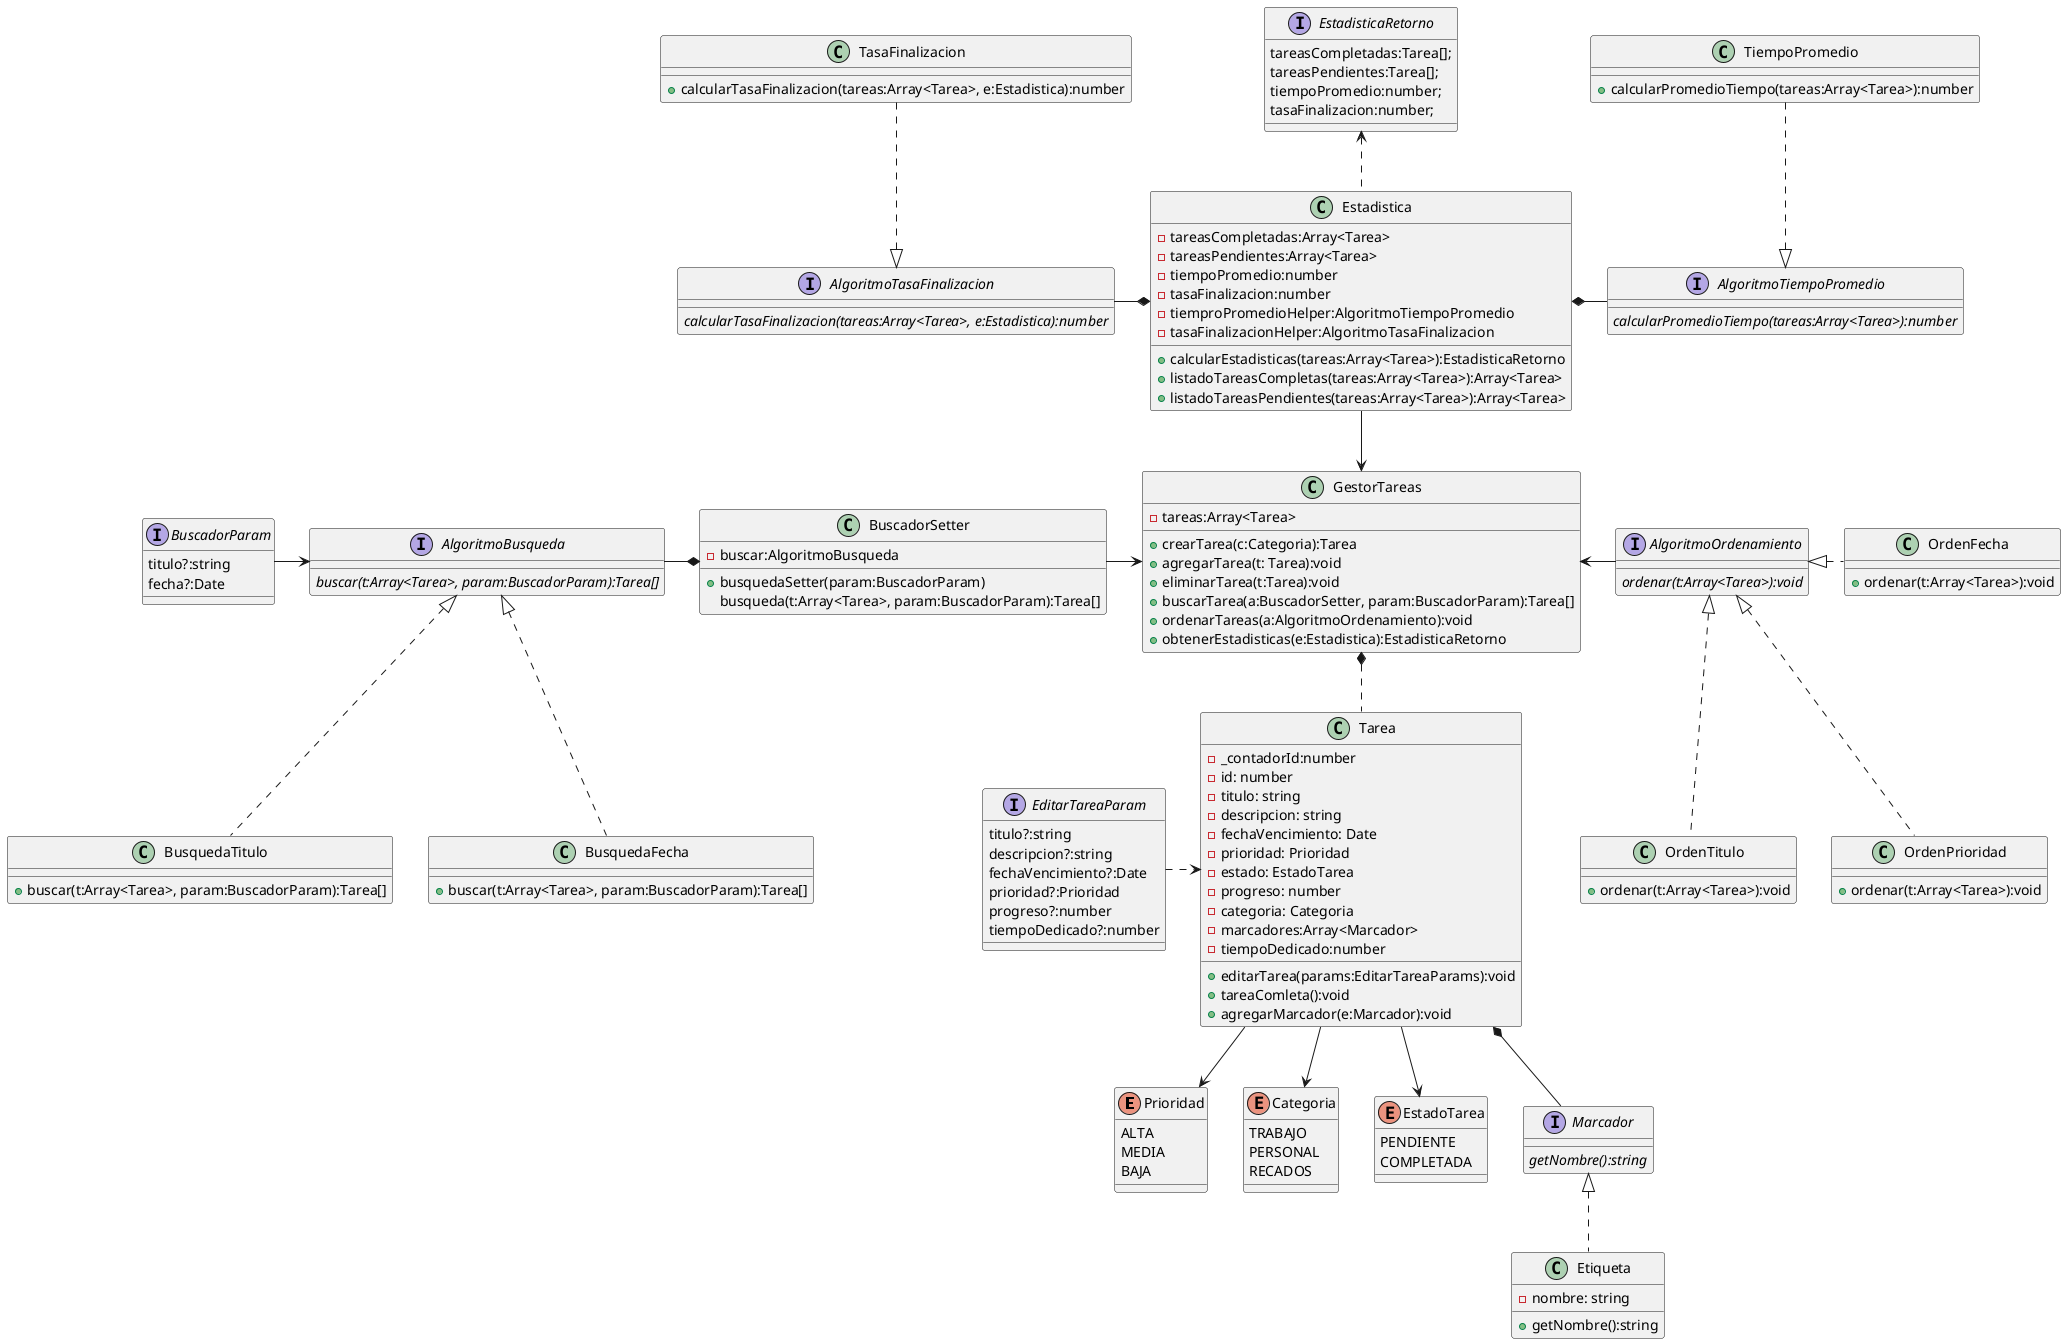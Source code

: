 @startuml AppTareas

enum Prioridad {
    ALTA
    MEDIA
    BAJA
}

enum Categoria {
    TRABAJO
    PERSONAL
    RECADOS
}

enum EstadoTarea {
    PENDIENTE
    COMPLETADA
}

interface EditarTareaParam {
    titulo?:string
    descripcion?:string
    fechaVencimiento?:Date
    prioridad?:Prioridad
    progreso?:number
    tiempoDedicado?:number
}

interface EstadisticaRetorno {
    tareasCompletadas:Tarea[];
    tareasPendientes:Tarea[];
    tiempoPromedio:number;
    tasaFinalizacion:number;
}

class Tarea {
    -_contadorId:number
    -id: number
    -titulo: string
    -descripcion: string
    -fechaVencimiento: Date
    -prioridad: Prioridad
    -estado: EstadoTarea
    -progreso: number
    -categoria: Categoria
    -marcadores:Array<Marcador>
    -tiempoDedicado:number

    +editarTarea(params:EditarTareaParams):void
    +tareaComleta():void
    +agregarMarcador(e:Marcador):void 
}


class GestorTareas {
    -tareas:Array<Tarea>

    +crearTarea(c:Categoria):Tarea
    +agregarTarea(t: Tarea):void
    +eliminarTarea(t:Tarea):void
    +buscarTarea(a:BuscadorSetter, param:BuscadorParam):Tarea[]
    +ordenarTareas(a:AlgoritmoOrdenamiento):void
    +obtenerEstadisticas(e:Estadistica):EstadisticaRetorno
}

interface AlgoritmoBusqueda {
    <i>buscar(t:Array<Tarea>, param:BuscadorParam):Tarea[]
}

class BusquedaTitulo implements AlgoritmoBusqueda{
    +buscar(t:Array<Tarea>, param:BuscadorParam):Tarea[]
}

class BusquedaFecha implements AlgoritmoBusqueda{
    +buscar(t:Array<Tarea>, param:BuscadorParam):Tarea[]
}

class BuscadorSetter {
    -buscar:AlgoritmoBusqueda

    +busquedaSetter(param:BuscadorParam)
    busqueda(t:Array<Tarea>, param:BuscadorParam):Tarea[]
}

interface BuscadorParam {
    titulo?:string
    fecha?:Date
}

interface AlgoritmoOrdenamiento {
    <i>ordenar(t:Array<Tarea>):void
}

class OrdenFecha {
    +ordenar(t:Array<Tarea>):void
}

class OrdenTitulo implements AlgoritmoOrdenamiento{
    +ordenar(t:Array<Tarea>):void
}

class OrdenPrioridad implements AlgoritmoOrdenamiento{
    +ordenar(t:Array<Tarea>):void
}

interface Marcador {
    <i>getNombre():string
}

class Etiqueta {
    -nombre: string
    +getNombre():string
}

interface AlgoritmoTasaFinalizacion {
    <i>calcularTasaFinalizacion(tareas:Array<Tarea>, e:Estadistica):number
}

class TasaFinalizacion  {
    +calcularTasaFinalizacion(tareas:Array<Tarea>, e:Estadistica):number
}

interface AlgoritmoTiempoPromedio {
    <i>calcularPromedioTiempo(tareas:Array<Tarea>):number
}

class TiempoPromedio  {
    +calcularPromedioTiempo(tareas:Array<Tarea>):number
}

class Estadistica {
    -tareasCompletadas:Array<Tarea>
    -tareasPendientes:Array<Tarea>
    -tiempoPromedio:number
    -tasaFinalizacion:number
    -tiemproPromedioHelper:AlgoritmoTiempoPromedio
    -tasaFinalizacionHelper:AlgoritmoTasaFinalizacion

    +calcularEstadisticas(tareas:Array<Tarea>):EstadisticaRetorno
    +listadoTareasCompletas(tareas:Array<Tarea>):Array<Tarea>
    +listadoTareasPendientes(tareas:Array<Tarea>):Array<Tarea>
}

Tarea --> Categoria
Tarea *-- Marcador
Marcador <|.. Etiqueta
GestorTareas *.d. Tarea
GestorTareas <-u- Estadistica
EstadisticaRetorno<.. Estadistica
Estadistica*--l AlgoritmoTasaFinalizacion
TasaFinalizacion ..|>AlgoritmoTasaFinalizacion
Estadistica*--r AlgoritmoTiempoPromedio
TiempoPromedio..|>AlgoritmoTiempoPromedio
Tarea --> Prioridad
Tarea --> EstadoTarea
GestorTareas <---r AlgoritmoOrdenamiento
GestorTareas <---l BuscadorSetter
BuscadorSetter *--l AlgoritmoBusqueda
Tarea<..l EditarTareaParam
BuscadorParam -r-> AlgoritmoBusqueda
AlgoritmoOrdenamiento <|.r.OrdenFecha
@enduml
